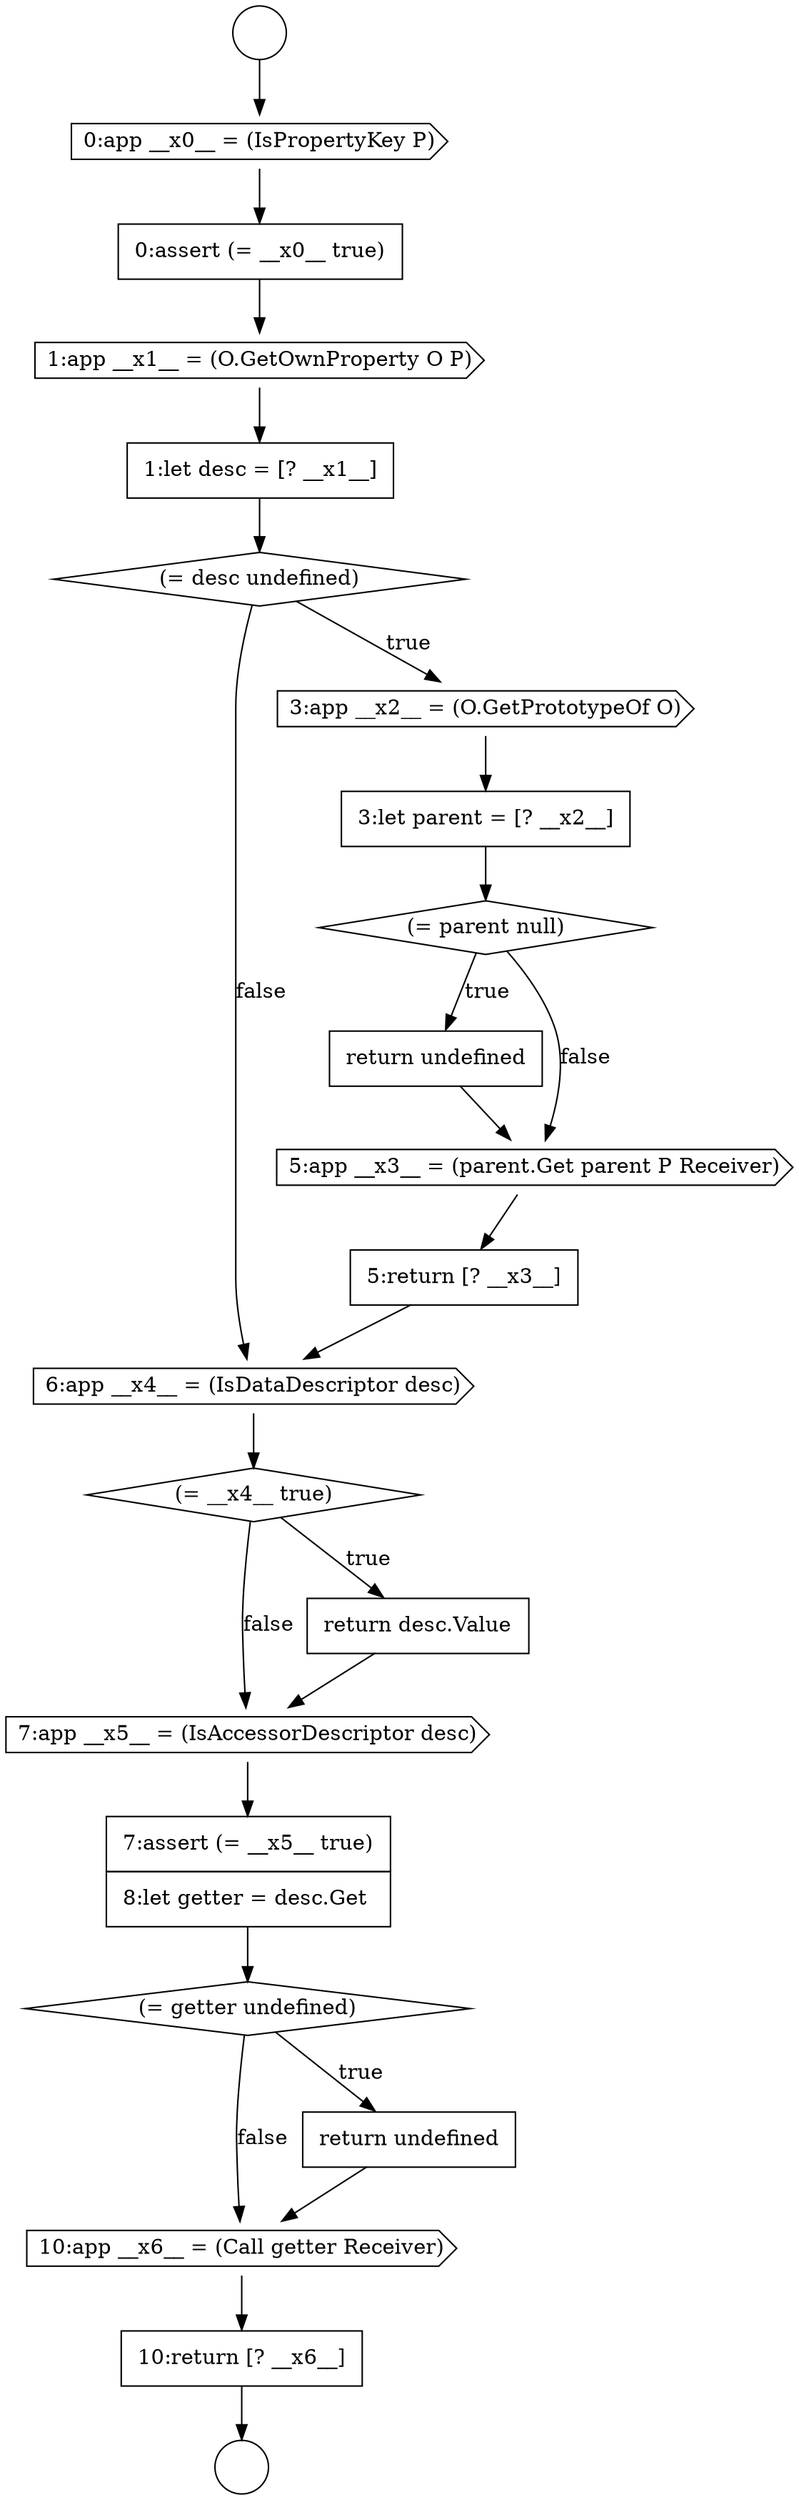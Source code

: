 digraph {
  node0 [shape=circle label=" " color="black" fillcolor="white" style=filled]
  node5 [shape=none, margin=0, label=<<font color="black">
    <table border="0" cellborder="1" cellspacing="0" cellpadding="10">
      <tr><td align="left">1:let desc = [? __x1__]</td></tr>
    </table>
  </font>> color="black" fillcolor="white" style=filled]
  node10 [shape=none, margin=0, label=<<font color="black">
    <table border="0" cellborder="1" cellspacing="0" cellpadding="10">
      <tr><td align="left">return undefined</td></tr>
    </table>
  </font>> color="black" fillcolor="white" style=filled]
  node14 [shape=diamond, label=<<font color="black">(= __x4__ true)</font>> color="black" fillcolor="white" style=filled]
  node20 [shape=cds, label=<<font color="black">10:app __x6__ = (Call getter Receiver)</font>> color="black" fillcolor="white" style=filled]
  node1 [shape=circle label=" " color="black" fillcolor="white" style=filled]
  node6 [shape=diamond, label=<<font color="black">(= desc undefined)</font>> color="black" fillcolor="white" style=filled]
  node21 [shape=none, margin=0, label=<<font color="black">
    <table border="0" cellborder="1" cellspacing="0" cellpadding="10">
      <tr><td align="left">10:return [? __x6__]</td></tr>
    </table>
  </font>> color="black" fillcolor="white" style=filled]
  node9 [shape=diamond, label=<<font color="black">(= parent null)</font>> color="black" fillcolor="white" style=filled]
  node13 [shape=cds, label=<<font color="black">6:app __x4__ = (IsDataDescriptor desc)</font>> color="black" fillcolor="white" style=filled]
  node2 [shape=cds, label=<<font color="black">0:app __x0__ = (IsPropertyKey P)</font>> color="black" fillcolor="white" style=filled]
  node17 [shape=none, margin=0, label=<<font color="black">
    <table border="0" cellborder="1" cellspacing="0" cellpadding="10">
      <tr><td align="left">7:assert (= __x5__ true)</td></tr>
      <tr><td align="left">8:let getter = desc.Get</td></tr>
    </table>
  </font>> color="black" fillcolor="white" style=filled]
  node12 [shape=none, margin=0, label=<<font color="black">
    <table border="0" cellborder="1" cellspacing="0" cellpadding="10">
      <tr><td align="left">5:return [? __x3__]</td></tr>
    </table>
  </font>> color="black" fillcolor="white" style=filled]
  node7 [shape=cds, label=<<font color="black">3:app __x2__ = (O.GetPrototypeOf O)</font>> color="black" fillcolor="white" style=filled]
  node3 [shape=none, margin=0, label=<<font color="black">
    <table border="0" cellborder="1" cellspacing="0" cellpadding="10">
      <tr><td align="left">0:assert (= __x0__ true)</td></tr>
    </table>
  </font>> color="black" fillcolor="white" style=filled]
  node18 [shape=diamond, label=<<font color="black">(= getter undefined)</font>> color="black" fillcolor="white" style=filled]
  node16 [shape=cds, label=<<font color="black">7:app __x5__ = (IsAccessorDescriptor desc)</font>> color="black" fillcolor="white" style=filled]
  node11 [shape=cds, label=<<font color="black">5:app __x3__ = (parent.Get parent P Receiver)</font>> color="black" fillcolor="white" style=filled]
  node8 [shape=none, margin=0, label=<<font color="black">
    <table border="0" cellborder="1" cellspacing="0" cellpadding="10">
      <tr><td align="left">3:let parent = [? __x2__]</td></tr>
    </table>
  </font>> color="black" fillcolor="white" style=filled]
  node19 [shape=none, margin=0, label=<<font color="black">
    <table border="0" cellborder="1" cellspacing="0" cellpadding="10">
      <tr><td align="left">return undefined</td></tr>
    </table>
  </font>> color="black" fillcolor="white" style=filled]
  node4 [shape=cds, label=<<font color="black">1:app __x1__ = (O.GetOwnProperty O P)</font>> color="black" fillcolor="white" style=filled]
  node15 [shape=none, margin=0, label=<<font color="black">
    <table border="0" cellborder="1" cellspacing="0" cellpadding="10">
      <tr><td align="left">return desc.Value</td></tr>
    </table>
  </font>> color="black" fillcolor="white" style=filled]
  node7 -> node8 [ color="black"]
  node12 -> node13 [ color="black"]
  node0 -> node2 [ color="black"]
  node21 -> node1 [ color="black"]
  node10 -> node11 [ color="black"]
  node4 -> node5 [ color="black"]
  node8 -> node9 [ color="black"]
  node20 -> node21 [ color="black"]
  node17 -> node18 [ color="black"]
  node14 -> node15 [label=<<font color="black">true</font>> color="black"]
  node14 -> node16 [label=<<font color="black">false</font>> color="black"]
  node5 -> node6 [ color="black"]
  node3 -> node4 [ color="black"]
  node2 -> node3 [ color="black"]
  node15 -> node16 [ color="black"]
  node6 -> node7 [label=<<font color="black">true</font>> color="black"]
  node6 -> node13 [label=<<font color="black">false</font>> color="black"]
  node11 -> node12 [ color="black"]
  node9 -> node10 [label=<<font color="black">true</font>> color="black"]
  node9 -> node11 [label=<<font color="black">false</font>> color="black"]
  node19 -> node20 [ color="black"]
  node13 -> node14 [ color="black"]
  node16 -> node17 [ color="black"]
  node18 -> node19 [label=<<font color="black">true</font>> color="black"]
  node18 -> node20 [label=<<font color="black">false</font>> color="black"]
}
